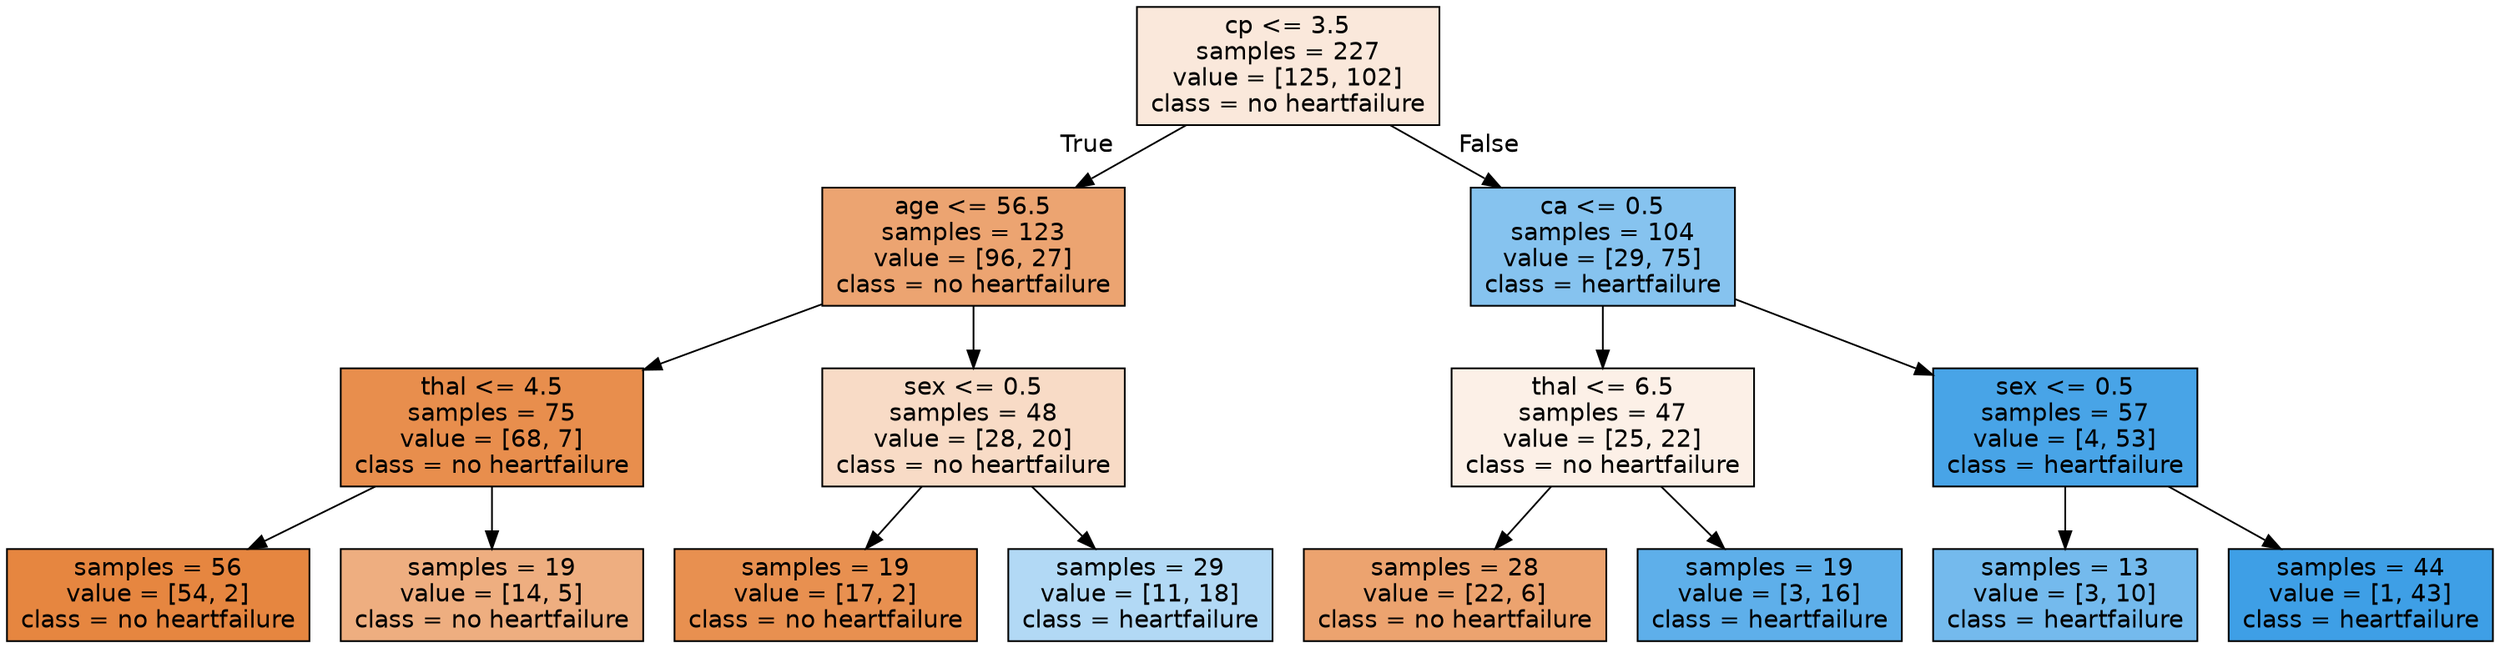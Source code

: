 digraph Tree {
node [shape=box, style="filled", color="black", fontname="helvetica"] ;
edge [fontname="helvetica"] ;
0 [label="cp <= 3.5\nsamples = 227\nvalue = [125, 102]\nclass = no heartfailure", fillcolor="#fae8db"] ;
1 [label="age <= 56.5\nsamples = 123\nvalue = [96, 27]\nclass = no heartfailure", fillcolor="#eca471"] ;
0 -> 1 [labeldistance=2.5, labelangle=45, headlabel="True"] ;
2 [label="thal <= 4.5\nsamples = 75\nvalue = [68, 7]\nclass = no heartfailure", fillcolor="#e88e4d"] ;
1 -> 2 ;
3 [label="samples = 56\nvalue = [54, 2]\nclass = no heartfailure", fillcolor="#e68640"] ;
2 -> 3 ;
4 [label="samples = 19\nvalue = [14, 5]\nclass = no heartfailure", fillcolor="#eeae80"] ;
2 -> 4 ;
5 [label="sex <= 0.5\nsamples = 48\nvalue = [28, 20]\nclass = no heartfailure", fillcolor="#f8dbc6"] ;
1 -> 5 ;
6 [label="samples = 19\nvalue = [17, 2]\nclass = no heartfailure", fillcolor="#e89050"] ;
5 -> 6 ;
7 [label="samples = 29\nvalue = [11, 18]\nclass = heartfailure", fillcolor="#b2d9f5"] ;
5 -> 7 ;
8 [label="ca <= 0.5\nsamples = 104\nvalue = [29, 75]\nclass = heartfailure", fillcolor="#86c3ef"] ;
0 -> 8 [labeldistance=2.5, labelangle=-45, headlabel="False"] ;
9 [label="thal <= 6.5\nsamples = 47\nvalue = [25, 22]\nclass = no heartfailure", fillcolor="#fcf0e7"] ;
8 -> 9 ;
10 [label="samples = 28\nvalue = [22, 6]\nclass = no heartfailure", fillcolor="#eca36f"] ;
9 -> 10 ;
11 [label="samples = 19\nvalue = [3, 16]\nclass = heartfailure", fillcolor="#5eafea"] ;
9 -> 11 ;
12 [label="sex <= 0.5\nsamples = 57\nvalue = [4, 53]\nclass = heartfailure", fillcolor="#48a4e7"] ;
8 -> 12 ;
13 [label="samples = 13\nvalue = [3, 10]\nclass = heartfailure", fillcolor="#74baed"] ;
12 -> 13 ;
14 [label="samples = 44\nvalue = [1, 43]\nclass = heartfailure", fillcolor="#3e9fe6"] ;
12 -> 14 ;
}
